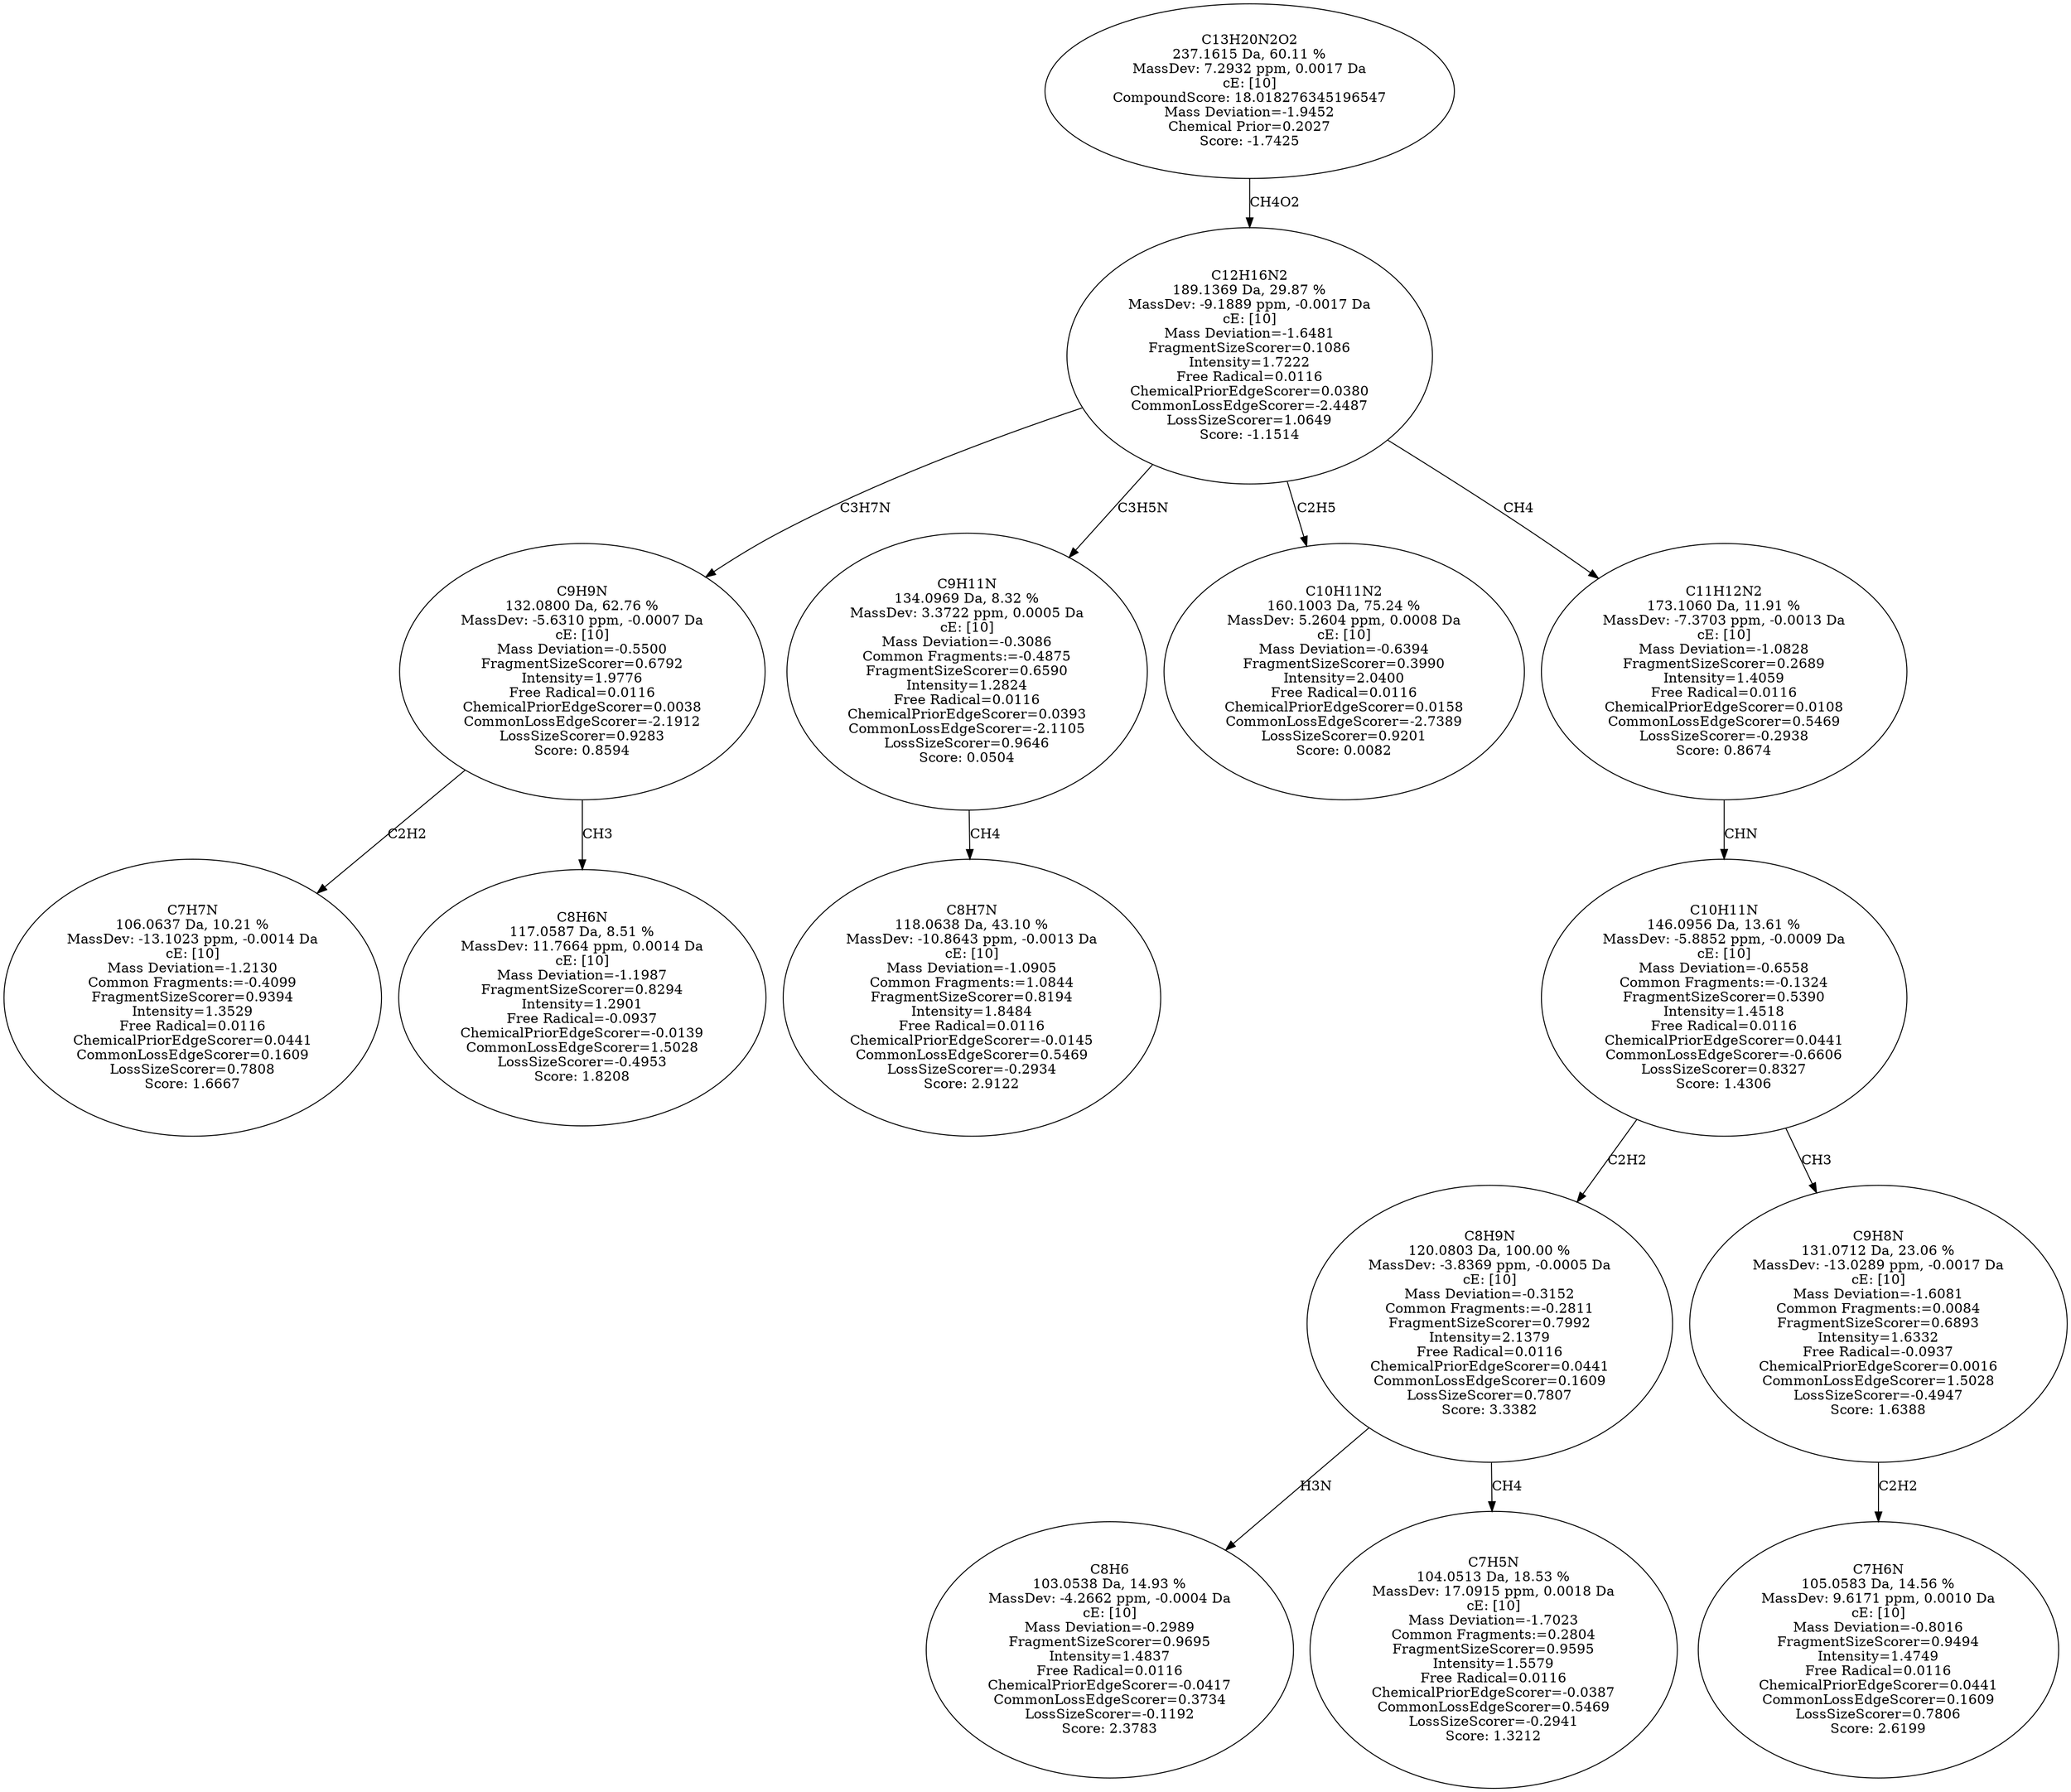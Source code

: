 strict digraph {
v1 [label="C7H7N\n106.0637 Da, 10.21 %\nMassDev: -13.1023 ppm, -0.0014 Da\ncE: [10]\nMass Deviation=-1.2130\nCommon Fragments:=-0.4099\nFragmentSizeScorer=0.9394\nIntensity=1.3529\nFree Radical=0.0116\nChemicalPriorEdgeScorer=0.0441\nCommonLossEdgeScorer=0.1609\nLossSizeScorer=0.7808\nScore: 1.6667"];
v2 [label="C8H6N\n117.0587 Da, 8.51 %\nMassDev: 11.7664 ppm, 0.0014 Da\ncE: [10]\nMass Deviation=-1.1987\nFragmentSizeScorer=0.8294\nIntensity=1.2901\nFree Radical=-0.0937\nChemicalPriorEdgeScorer=-0.0139\nCommonLossEdgeScorer=1.5028\nLossSizeScorer=-0.4953\nScore: 1.8208"];
v3 [label="C9H9N\n132.0800 Da, 62.76 %\nMassDev: -5.6310 ppm, -0.0007 Da\ncE: [10]\nMass Deviation=-0.5500\nFragmentSizeScorer=0.6792\nIntensity=1.9776\nFree Radical=0.0116\nChemicalPriorEdgeScorer=0.0038\nCommonLossEdgeScorer=-2.1912\nLossSizeScorer=0.9283\nScore: 0.8594"];
v4 [label="C8H7N\n118.0638 Da, 43.10 %\nMassDev: -10.8643 ppm, -0.0013 Da\ncE: [10]\nMass Deviation=-1.0905\nCommon Fragments:=1.0844\nFragmentSizeScorer=0.8194\nIntensity=1.8484\nFree Radical=0.0116\nChemicalPriorEdgeScorer=-0.0145\nCommonLossEdgeScorer=0.5469\nLossSizeScorer=-0.2934\nScore: 2.9122"];
v5 [label="C9H11N\n134.0969 Da, 8.32 %\nMassDev: 3.3722 ppm, 0.0005 Da\ncE: [10]\nMass Deviation=-0.3086\nCommon Fragments:=-0.4875\nFragmentSizeScorer=0.6590\nIntensity=1.2824\nFree Radical=0.0116\nChemicalPriorEdgeScorer=0.0393\nCommonLossEdgeScorer=-2.1105\nLossSizeScorer=0.9646\nScore: 0.0504"];
v6 [label="C10H11N2\n160.1003 Da, 75.24 %\nMassDev: 5.2604 ppm, 0.0008 Da\ncE: [10]\nMass Deviation=-0.6394\nFragmentSizeScorer=0.3990\nIntensity=2.0400\nFree Radical=0.0116\nChemicalPriorEdgeScorer=0.0158\nCommonLossEdgeScorer=-2.7389\nLossSizeScorer=0.9201\nScore: 0.0082"];
v7 [label="C8H6\n103.0538 Da, 14.93 %\nMassDev: -4.2662 ppm, -0.0004 Da\ncE: [10]\nMass Deviation=-0.2989\nFragmentSizeScorer=0.9695\nIntensity=1.4837\nFree Radical=0.0116\nChemicalPriorEdgeScorer=-0.0417\nCommonLossEdgeScorer=0.3734\nLossSizeScorer=-0.1192\nScore: 2.3783"];
v8 [label="C7H5N\n104.0513 Da, 18.53 %\nMassDev: 17.0915 ppm, 0.0018 Da\ncE: [10]\nMass Deviation=-1.7023\nCommon Fragments:=0.2804\nFragmentSizeScorer=0.9595\nIntensity=1.5579\nFree Radical=0.0116\nChemicalPriorEdgeScorer=-0.0387\nCommonLossEdgeScorer=0.5469\nLossSizeScorer=-0.2941\nScore: 1.3212"];
v9 [label="C8H9N\n120.0803 Da, 100.00 %\nMassDev: -3.8369 ppm, -0.0005 Da\ncE: [10]\nMass Deviation=-0.3152\nCommon Fragments:=-0.2811\nFragmentSizeScorer=0.7992\nIntensity=2.1379\nFree Radical=0.0116\nChemicalPriorEdgeScorer=0.0441\nCommonLossEdgeScorer=0.1609\nLossSizeScorer=0.7807\nScore: 3.3382"];
v10 [label="C7H6N\n105.0583 Da, 14.56 %\nMassDev: 9.6171 ppm, 0.0010 Da\ncE: [10]\nMass Deviation=-0.8016\nFragmentSizeScorer=0.9494\nIntensity=1.4749\nFree Radical=0.0116\nChemicalPriorEdgeScorer=0.0441\nCommonLossEdgeScorer=0.1609\nLossSizeScorer=0.7806\nScore: 2.6199"];
v11 [label="C9H8N\n131.0712 Da, 23.06 %\nMassDev: -13.0289 ppm, -0.0017 Da\ncE: [10]\nMass Deviation=-1.6081\nCommon Fragments:=0.0084\nFragmentSizeScorer=0.6893\nIntensity=1.6332\nFree Radical=-0.0937\nChemicalPriorEdgeScorer=0.0016\nCommonLossEdgeScorer=1.5028\nLossSizeScorer=-0.4947\nScore: 1.6388"];
v12 [label="C10H11N\n146.0956 Da, 13.61 %\nMassDev: -5.8852 ppm, -0.0009 Da\ncE: [10]\nMass Deviation=-0.6558\nCommon Fragments:=-0.1324\nFragmentSizeScorer=0.5390\nIntensity=1.4518\nFree Radical=0.0116\nChemicalPriorEdgeScorer=0.0441\nCommonLossEdgeScorer=-0.6606\nLossSizeScorer=0.8327\nScore: 1.4306"];
v13 [label="C11H12N2\n173.1060 Da, 11.91 %\nMassDev: -7.3703 ppm, -0.0013 Da\ncE: [10]\nMass Deviation=-1.0828\nFragmentSizeScorer=0.2689\nIntensity=1.4059\nFree Radical=0.0116\nChemicalPriorEdgeScorer=0.0108\nCommonLossEdgeScorer=0.5469\nLossSizeScorer=-0.2938\nScore: 0.8674"];
v14 [label="C12H16N2\n189.1369 Da, 29.87 %\nMassDev: -9.1889 ppm, -0.0017 Da\ncE: [10]\nMass Deviation=-1.6481\nFragmentSizeScorer=0.1086\nIntensity=1.7222\nFree Radical=0.0116\nChemicalPriorEdgeScorer=0.0380\nCommonLossEdgeScorer=-2.4487\nLossSizeScorer=1.0649\nScore: -1.1514"];
v15 [label="C13H20N2O2\n237.1615 Da, 60.11 %\nMassDev: 7.2932 ppm, 0.0017 Da\ncE: [10]\nCompoundScore: 18.018276345196547\nMass Deviation=-1.9452\nChemical Prior=0.2027\nScore: -1.7425"];
v3 -> v1 [label="C2H2"];
v3 -> v2 [label="CH3"];
v14 -> v3 [label="C3H7N"];
v5 -> v4 [label="CH4"];
v14 -> v5 [label="C3H5N"];
v14 -> v6 [label="C2H5"];
v9 -> v7 [label="H3N"];
v9 -> v8 [label="CH4"];
v12 -> v9 [label="C2H2"];
v11 -> v10 [label="C2H2"];
v12 -> v11 [label="CH3"];
v13 -> v12 [label="CHN"];
v14 -> v13 [label="CH4"];
v15 -> v14 [label="CH4O2"];
}